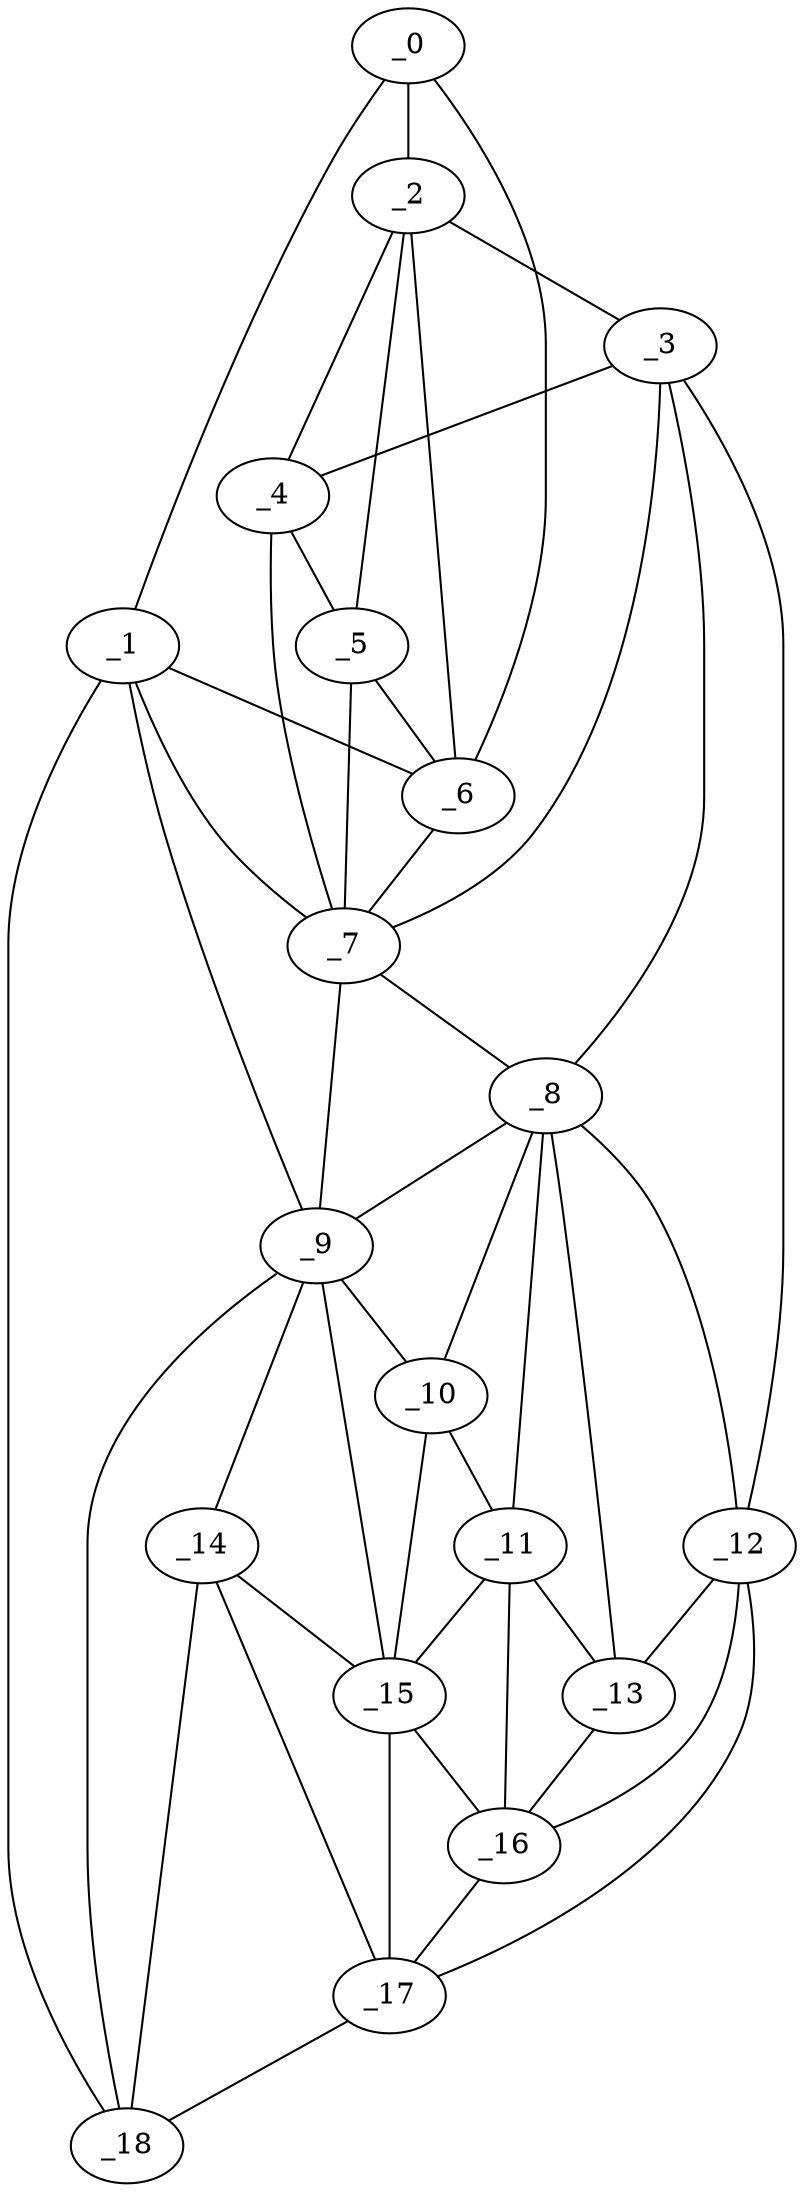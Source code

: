 graph "obj68__180.gxl" {
	_0	 [x=4,
		y=82];
	_1	 [x=4,
		y=91];
	_0 -- _1	 [valence=1];
	_2	 [x=6,
		y=72];
	_0 -- _2	 [valence=1];
	_6	 [x=21,
		y=79];
	_0 -- _6	 [valence=1];
	_1 -- _6	 [valence=2];
	_7	 [x=49,
		y=77];
	_1 -- _7	 [valence=2];
	_9	 [x=97,
		y=80];
	_1 -- _9	 [valence=2];
	_18	 [x=126,
		y=90];
	_1 -- _18	 [valence=1];
	_3	 [x=14,
		y=54];
	_2 -- _3	 [valence=1];
	_4	 [x=14,
		y=59];
	_2 -- _4	 [valence=2];
	_5	 [x=15,
		y=69];
	_2 -- _5	 [valence=1];
	_2 -- _6	 [valence=2];
	_3 -- _4	 [valence=2];
	_3 -- _7	 [valence=2];
	_8	 [x=76,
		y=45];
	_3 -- _8	 [valence=1];
	_12	 [x=116,
		y=38];
	_3 -- _12	 [valence=1];
	_4 -- _5	 [valence=2];
	_4 -- _7	 [valence=2];
	_5 -- _6	 [valence=1];
	_5 -- _7	 [valence=2];
	_6 -- _7	 [valence=1];
	_7 -- _8	 [valence=1];
	_7 -- _9	 [valence=1];
	_8 -- _9	 [valence=2];
	_10	 [x=108,
		y=63];
	_8 -- _10	 [valence=2];
	_11	 [x=111,
		y=60];
	_8 -- _11	 [valence=2];
	_8 -- _12	 [valence=1];
	_13	 [x=116,
		y=46];
	_8 -- _13	 [valence=2];
	_9 -- _10	 [valence=1];
	_14	 [x=116,
		y=80];
	_9 -- _14	 [valence=2];
	_15	 [x=117,
		y=73];
	_9 -- _15	 [valence=2];
	_9 -- _18	 [valence=1];
	_10 -- _11	 [valence=1];
	_10 -- _15	 [valence=2];
	_11 -- _13	 [valence=2];
	_11 -- _15	 [valence=2];
	_16	 [x=120,
		y=60];
	_11 -- _16	 [valence=2];
	_12 -- _13	 [valence=2];
	_12 -- _16	 [valence=2];
	_17	 [x=125,
		y=73];
	_12 -- _17	 [valence=1];
	_13 -- _16	 [valence=2];
	_14 -- _15	 [valence=1];
	_14 -- _17	 [valence=2];
	_14 -- _18	 [valence=1];
	_15 -- _16	 [valence=1];
	_15 -- _17	 [valence=2];
	_16 -- _17	 [valence=2];
	_17 -- _18	 [valence=1];
}
